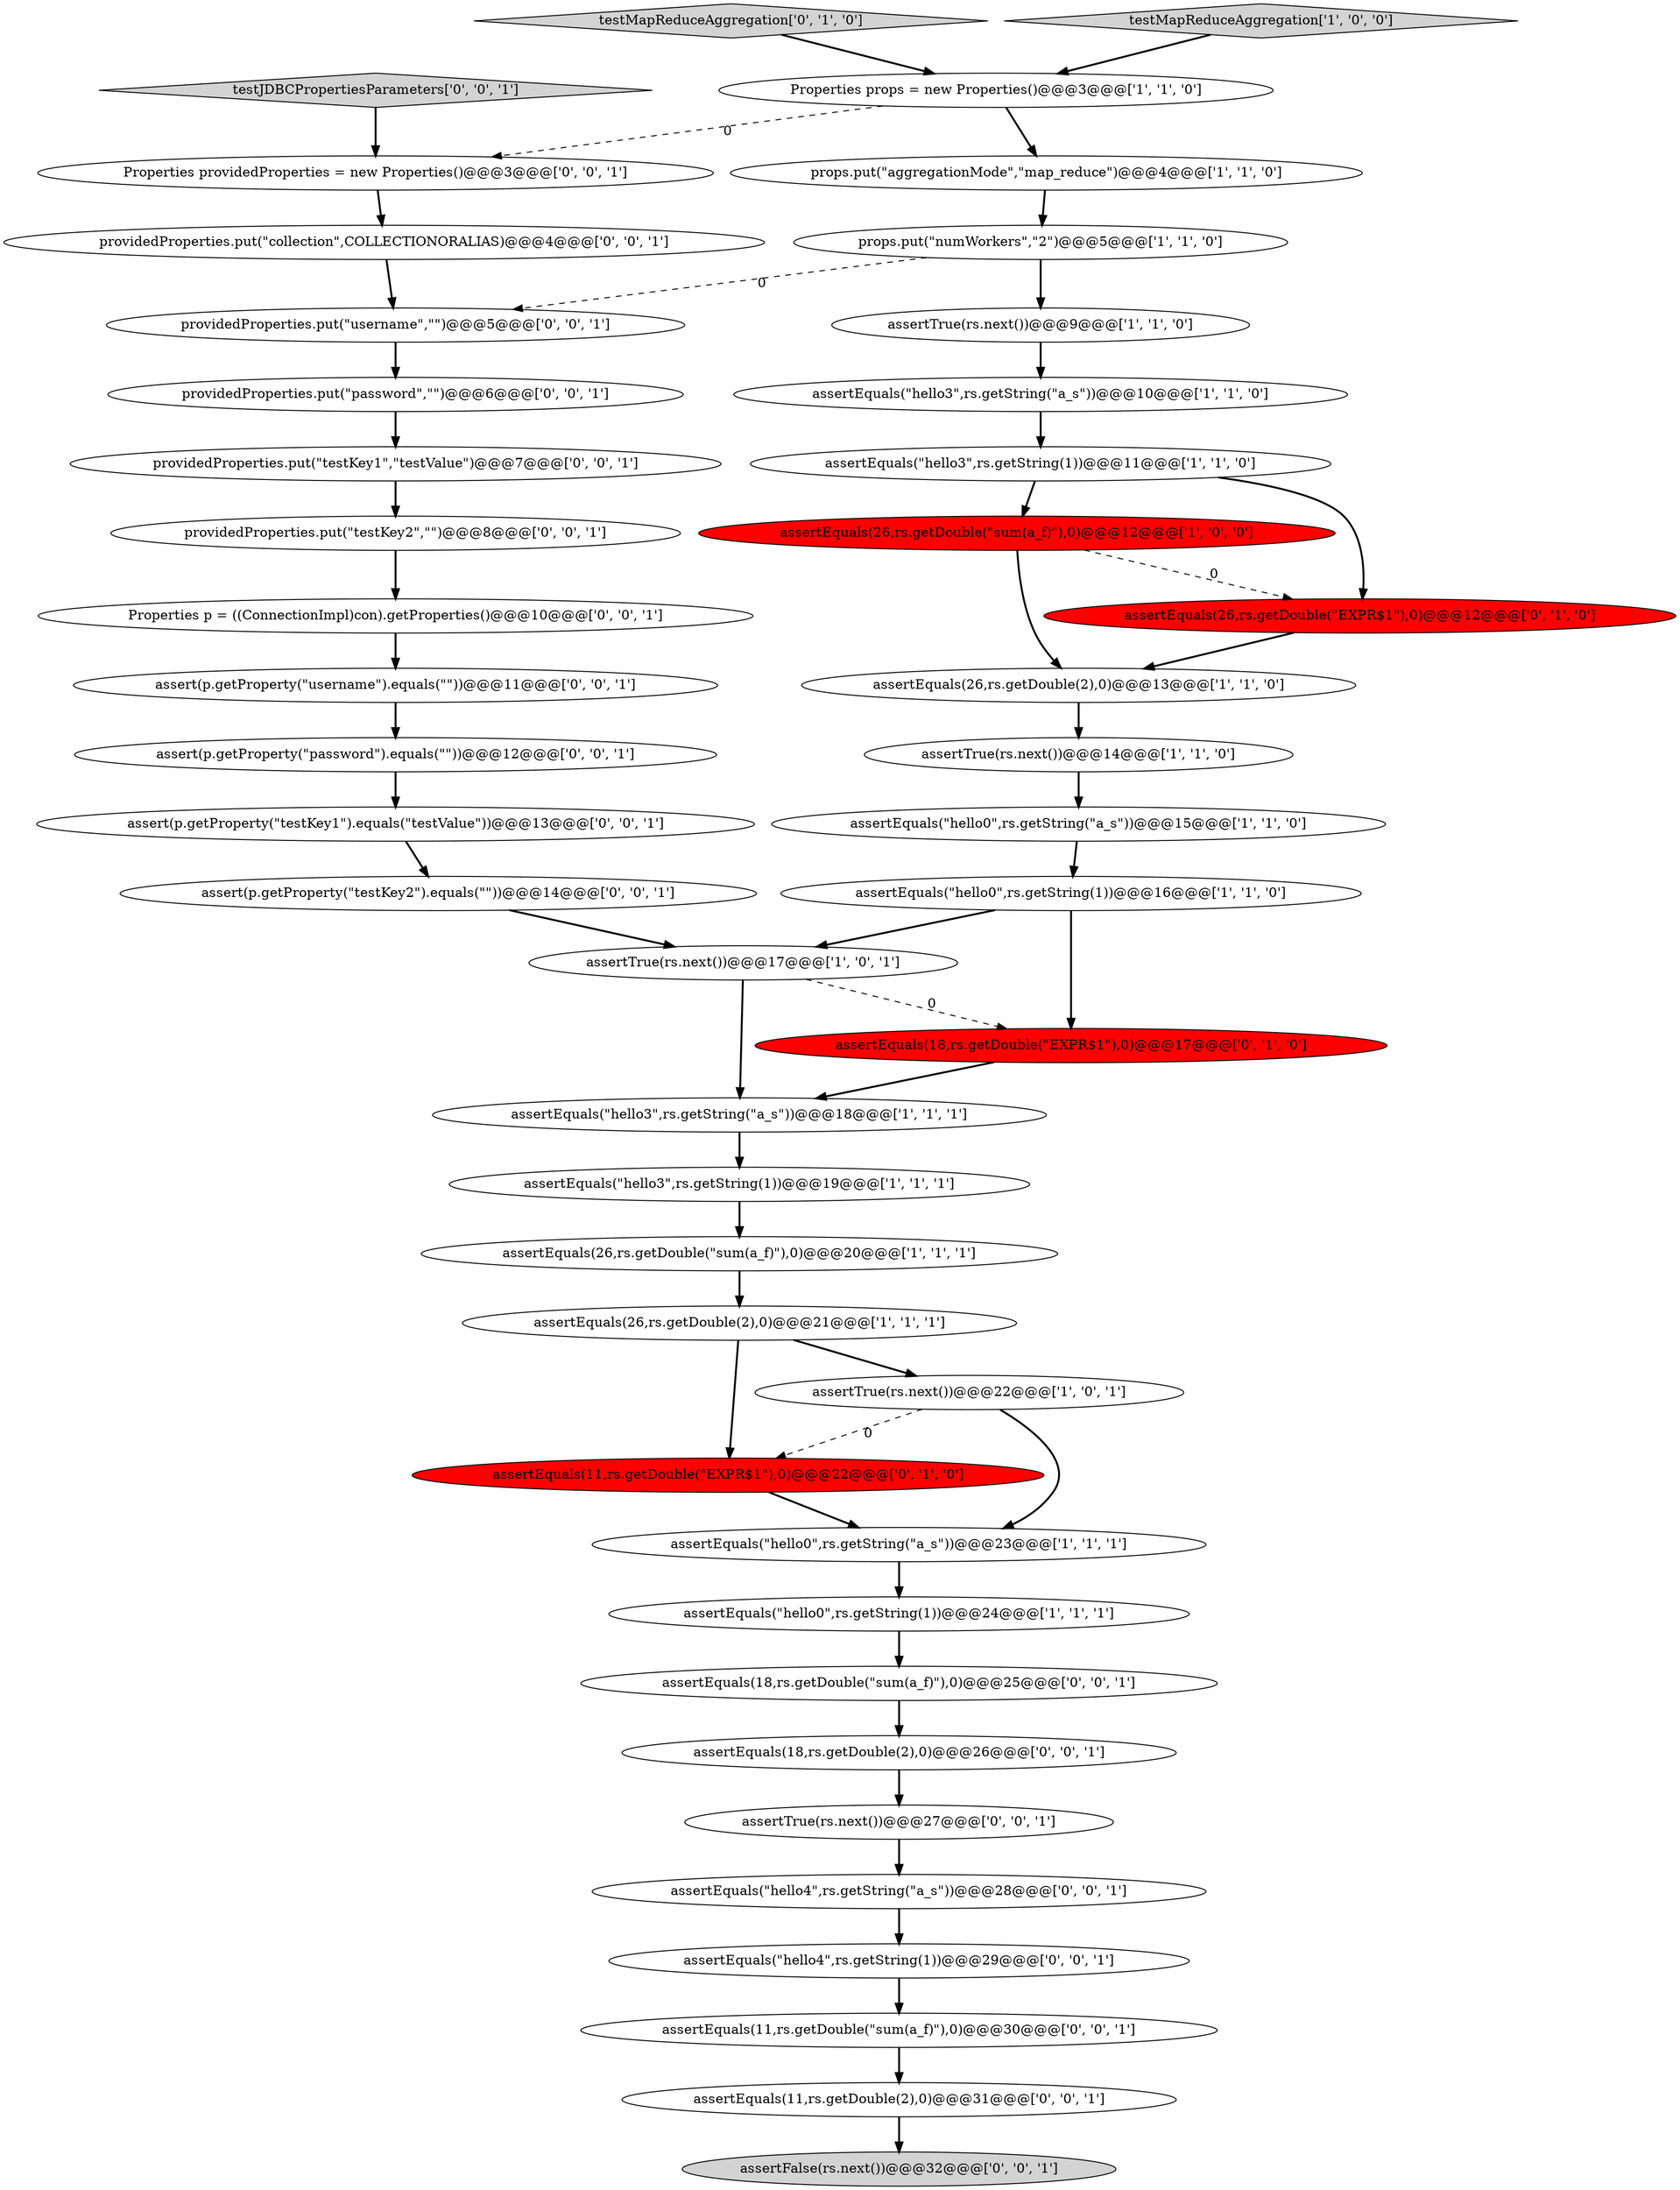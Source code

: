 digraph {
26 [style = filled, label = "testJDBCPropertiesParameters['0', '0', '1']", fillcolor = lightgray, shape = diamond image = "AAA0AAABBB3BBB"];
5 [style = filled, label = "assertTrue(rs.next())@@@14@@@['1', '1', '0']", fillcolor = white, shape = ellipse image = "AAA0AAABBB1BBB"];
35 [style = filled, label = "assert(p.getProperty(\"testKey2\").equals(\"\"))@@@14@@@['0', '0', '1']", fillcolor = white, shape = ellipse image = "AAA0AAABBB3BBB"];
10 [style = filled, label = "assertTrue(rs.next())@@@9@@@['1', '1', '0']", fillcolor = white, shape = ellipse image = "AAA0AAABBB1BBB"];
42 [style = filled, label = "providedProperties.put(\"username\",\"\")@@@5@@@['0', '0', '1']", fillcolor = white, shape = ellipse image = "AAA0AAABBB3BBB"];
34 [style = filled, label = "assertFalse(rs.next())@@@32@@@['0', '0', '1']", fillcolor = lightgray, shape = ellipse image = "AAA0AAABBB3BBB"];
28 [style = filled, label = "assert(p.getProperty(\"testKey1\").equals(\"testValue\"))@@@13@@@['0', '0', '1']", fillcolor = white, shape = ellipse image = "AAA0AAABBB3BBB"];
19 [style = filled, label = "Properties props = new Properties()@@@3@@@['1', '1', '0']", fillcolor = white, shape = ellipse image = "AAA0AAABBB1BBB"];
31 [style = filled, label = "providedProperties.put(\"testKey1\",\"testValue\")@@@7@@@['0', '0', '1']", fillcolor = white, shape = ellipse image = "AAA0AAABBB3BBB"];
43 [style = filled, label = "assertTrue(rs.next())@@@27@@@['0', '0', '1']", fillcolor = white, shape = ellipse image = "AAA0AAABBB3BBB"];
27 [style = filled, label = "assertEquals(11,rs.getDouble(2),0)@@@31@@@['0', '0', '1']", fillcolor = white, shape = ellipse image = "AAA0AAABBB3BBB"];
8 [style = filled, label = "assertEquals(\"hello0\",rs.getString(\"a_s\"))@@@15@@@['1', '1', '0']", fillcolor = white, shape = ellipse image = "AAA0AAABBB1BBB"];
16 [style = filled, label = "props.put(\"numWorkers\",\"2\")@@@5@@@['1', '1', '0']", fillcolor = white, shape = ellipse image = "AAA0AAABBB1BBB"];
24 [style = filled, label = "assert(p.getProperty(\"password\").equals(\"\"))@@@12@@@['0', '0', '1']", fillcolor = white, shape = ellipse image = "AAA0AAABBB3BBB"];
29 [style = filled, label = "providedProperties.put(\"password\",\"\")@@@6@@@['0', '0', '1']", fillcolor = white, shape = ellipse image = "AAA0AAABBB3BBB"];
37 [style = filled, label = "assertEquals(18,rs.getDouble(2),0)@@@26@@@['0', '0', '1']", fillcolor = white, shape = ellipse image = "AAA0AAABBB3BBB"];
36 [style = filled, label = "assertEquals(\"hello4\",rs.getString(1))@@@29@@@['0', '0', '1']", fillcolor = white, shape = ellipse image = "AAA0AAABBB3BBB"];
38 [style = filled, label = "assertEquals(\"hello4\",rs.getString(\"a_s\"))@@@28@@@['0', '0', '1']", fillcolor = white, shape = ellipse image = "AAA0AAABBB3BBB"];
22 [style = filled, label = "assertEquals(18,rs.getDouble(\"EXPR$1\"),0)@@@17@@@['0', '1', '0']", fillcolor = red, shape = ellipse image = "AAA1AAABBB2BBB"];
23 [style = filled, label = "assertEquals(26,rs.getDouble(\"EXPR$1\"),0)@@@12@@@['0', '1', '0']", fillcolor = red, shape = ellipse image = "AAA1AAABBB2BBB"];
20 [style = filled, label = "testMapReduceAggregation['0', '1', '0']", fillcolor = lightgray, shape = diamond image = "AAA0AAABBB2BBB"];
1 [style = filled, label = "assertEquals(\"hello3\",rs.getString(1))@@@19@@@['1', '1', '1']", fillcolor = white, shape = ellipse image = "AAA0AAABBB1BBB"];
0 [style = filled, label = "assertEquals(\"hello3\",rs.getString(1))@@@11@@@['1', '1', '0']", fillcolor = white, shape = ellipse image = "AAA0AAABBB1BBB"];
4 [style = filled, label = "assertEquals(\"hello0\",rs.getString(1))@@@16@@@['1', '1', '0']", fillcolor = white, shape = ellipse image = "AAA0AAABBB1BBB"];
30 [style = filled, label = "providedProperties.put(\"testKey2\",\"\")@@@8@@@['0', '0', '1']", fillcolor = white, shape = ellipse image = "AAA0AAABBB3BBB"];
3 [style = filled, label = "assertEquals(\"hello3\",rs.getString(\"a_s\"))@@@10@@@['1', '1', '0']", fillcolor = white, shape = ellipse image = "AAA0AAABBB1BBB"];
13 [style = filled, label = "assertEquals(26,rs.getDouble(\"sum(a_f)\"),0)@@@12@@@['1', '0', '0']", fillcolor = red, shape = ellipse image = "AAA1AAABBB1BBB"];
6 [style = filled, label = "assertEquals(26,rs.getDouble(2),0)@@@21@@@['1', '1', '1']", fillcolor = white, shape = ellipse image = "AAA0AAABBB1BBB"];
40 [style = filled, label = "assertEquals(11,rs.getDouble(\"sum(a_f)\"),0)@@@30@@@['0', '0', '1']", fillcolor = white, shape = ellipse image = "AAA0AAABBB3BBB"];
11 [style = filled, label = "assertEquals(26,rs.getDouble(2),0)@@@13@@@['1', '1', '0']", fillcolor = white, shape = ellipse image = "AAA0AAABBB1BBB"];
12 [style = filled, label = "assertEquals(\"hello0\",rs.getString(1))@@@24@@@['1', '1', '1']", fillcolor = white, shape = ellipse image = "AAA0AAABBB1BBB"];
41 [style = filled, label = "Properties providedProperties = new Properties()@@@3@@@['0', '0', '1']", fillcolor = white, shape = ellipse image = "AAA0AAABBB3BBB"];
15 [style = filled, label = "assertTrue(rs.next())@@@17@@@['1', '0', '1']", fillcolor = white, shape = ellipse image = "AAA0AAABBB1BBB"];
21 [style = filled, label = "assertEquals(11,rs.getDouble(\"EXPR$1\"),0)@@@22@@@['0', '1', '0']", fillcolor = red, shape = ellipse image = "AAA1AAABBB2BBB"];
14 [style = filled, label = "props.put(\"aggregationMode\",\"map_reduce\")@@@4@@@['1', '1', '0']", fillcolor = white, shape = ellipse image = "AAA0AAABBB1BBB"];
7 [style = filled, label = "assertEquals(\"hello3\",rs.getString(\"a_s\"))@@@18@@@['1', '1', '1']", fillcolor = white, shape = ellipse image = "AAA0AAABBB1BBB"];
2 [style = filled, label = "assertTrue(rs.next())@@@22@@@['1', '0', '1']", fillcolor = white, shape = ellipse image = "AAA0AAABBB1BBB"];
9 [style = filled, label = "testMapReduceAggregation['1', '0', '0']", fillcolor = lightgray, shape = diamond image = "AAA0AAABBB1BBB"];
18 [style = filled, label = "assertEquals(\"hello0\",rs.getString(\"a_s\"))@@@23@@@['1', '1', '1']", fillcolor = white, shape = ellipse image = "AAA0AAABBB1BBB"];
25 [style = filled, label = "assertEquals(18,rs.getDouble(\"sum(a_f)\"),0)@@@25@@@['0', '0', '1']", fillcolor = white, shape = ellipse image = "AAA0AAABBB3BBB"];
32 [style = filled, label = "Properties p = ((ConnectionImpl)con).getProperties()@@@10@@@['0', '0', '1']", fillcolor = white, shape = ellipse image = "AAA0AAABBB3BBB"];
33 [style = filled, label = "assert(p.getProperty(\"username\").equals(\"\"))@@@11@@@['0', '0', '1']", fillcolor = white, shape = ellipse image = "AAA0AAABBB3BBB"];
17 [style = filled, label = "assertEquals(26,rs.getDouble(\"sum(a_f)\"),0)@@@20@@@['1', '1', '1']", fillcolor = white, shape = ellipse image = "AAA0AAABBB1BBB"];
39 [style = filled, label = "providedProperties.put(\"collection\",COLLECTIONORALIAS)@@@4@@@['0', '0', '1']", fillcolor = white, shape = ellipse image = "AAA0AAABBB3BBB"];
14->16 [style = bold, label=""];
24->28 [style = bold, label=""];
5->8 [style = bold, label=""];
36->40 [style = bold, label=""];
7->1 [style = bold, label=""];
0->13 [style = bold, label=""];
15->7 [style = bold, label=""];
35->15 [style = bold, label=""];
17->6 [style = bold, label=""];
16->10 [style = bold, label=""];
6->21 [style = bold, label=""];
29->31 [style = bold, label=""];
4->15 [style = bold, label=""];
16->42 [style = dashed, label="0"];
18->12 [style = bold, label=""];
10->3 [style = bold, label=""];
2->18 [style = bold, label=""];
30->32 [style = bold, label=""];
38->36 [style = bold, label=""];
13->23 [style = dashed, label="0"];
13->11 [style = bold, label=""];
42->29 [style = bold, label=""];
22->7 [style = bold, label=""];
21->18 [style = bold, label=""];
32->33 [style = bold, label=""];
3->0 [style = bold, label=""];
15->22 [style = dashed, label="0"];
1->17 [style = bold, label=""];
19->41 [style = dashed, label="0"];
6->2 [style = bold, label=""];
11->5 [style = bold, label=""];
28->35 [style = bold, label=""];
37->43 [style = bold, label=""];
26->41 [style = bold, label=""];
27->34 [style = bold, label=""];
43->38 [style = bold, label=""];
19->14 [style = bold, label=""];
0->23 [style = bold, label=""];
2->21 [style = dashed, label="0"];
25->37 [style = bold, label=""];
40->27 [style = bold, label=""];
33->24 [style = bold, label=""];
12->25 [style = bold, label=""];
31->30 [style = bold, label=""];
9->19 [style = bold, label=""];
8->4 [style = bold, label=""];
23->11 [style = bold, label=""];
41->39 [style = bold, label=""];
20->19 [style = bold, label=""];
39->42 [style = bold, label=""];
4->22 [style = bold, label=""];
}
